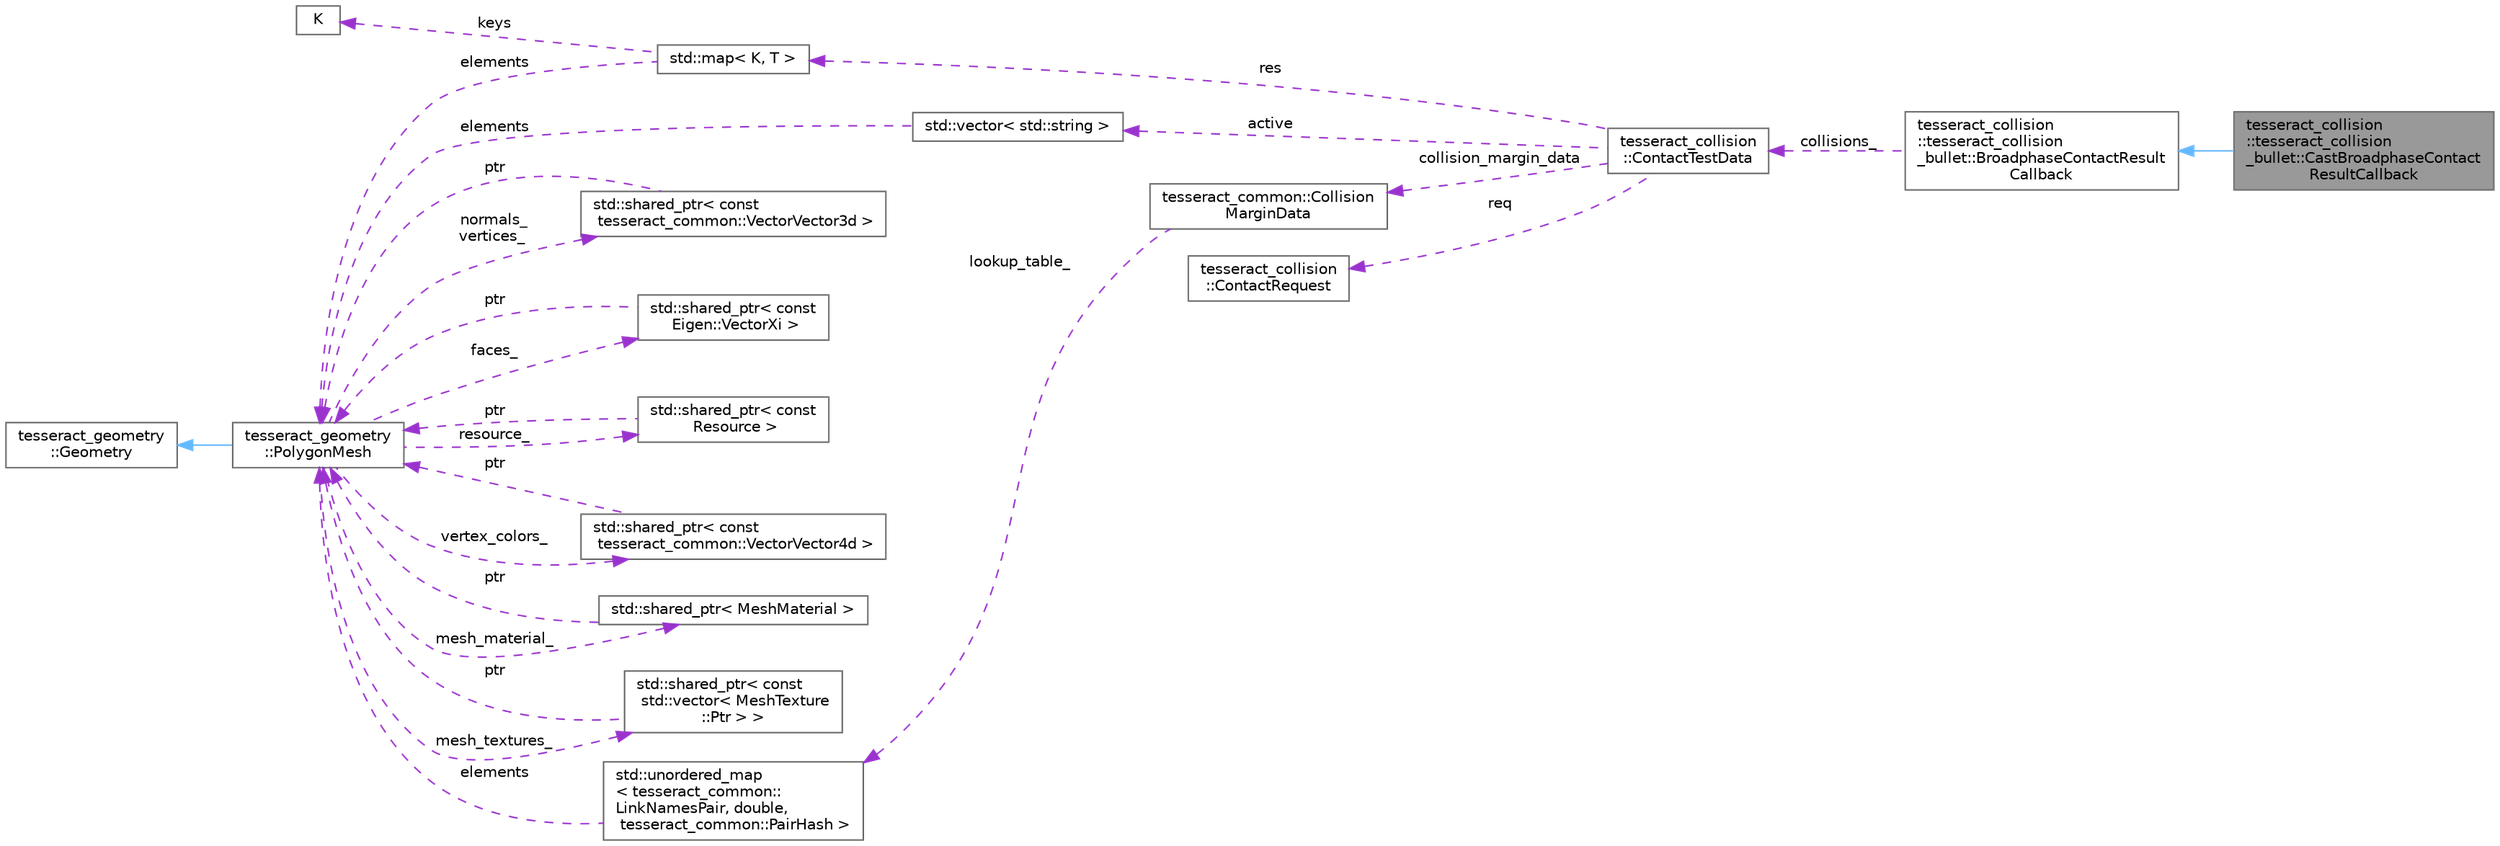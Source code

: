 digraph "tesseract_collision::tesseract_collision_bullet::CastBroadphaseContactResultCallback"
{
 // LATEX_PDF_SIZE
  bgcolor="transparent";
  edge [fontname=Helvetica,fontsize=10,labelfontname=Helvetica,labelfontsize=10];
  node [fontname=Helvetica,fontsize=10,shape=box,height=0.2,width=0.4];
  rankdir="LR";
  Node1 [label="tesseract_collision\l::tesseract_collision\l_bullet::CastBroadphaseContact\lResultCallback",height=0.2,width=0.4,color="gray40", fillcolor="grey60", style="filled", fontcolor="black",tooltip=" "];
  Node2 -> Node1 [dir="back",color="steelblue1",style="solid"];
  Node2 [label="tesseract_collision\l::tesseract_collision\l_bullet::BroadphaseContactResult\lCallback",height=0.2,width=0.4,color="gray40", fillcolor="white", style="filled",URL="$d6/d79/structtesseract__collision_1_1tesseract__collision__bullet_1_1BroadphaseContactResultCallback.html",tooltip="The BroadphaseContactResultCallback is used to report contact points."];
  Node3 -> Node2 [dir="back",color="darkorchid3",style="dashed",label=" collisions_" ];
  Node3 [label="tesseract_collision\l::ContactTestData",height=0.2,width=0.4,color="gray40", fillcolor="white", style="filled",URL="$d6/dbe/structtesseract__collision_1_1ContactTestData.html",tooltip="This data is intended only to be used internal to the collision checkers as a container and should no..."];
  Node4 -> Node3 [dir="back",color="darkorchid3",style="dashed",label=" active" ];
  Node4 [label="std::vector\< std::string \>",height=0.2,width=0.4,color="gray40", fillcolor="white", style="filled",tooltip=" "];
  Node5 -> Node4 [dir="back",color="darkorchid3",style="dashed",label=" elements" ];
  Node5 [label="tesseract_geometry\l::PolygonMesh",height=0.2,width=0.4,color="gray40", fillcolor="white", style="filled",URL="$d8/dc9/classtesseract__geometry_1_1PolygonMesh.html",tooltip=" "];
  Node6 -> Node5 [dir="back",color="steelblue1",style="solid"];
  Node6 [label="tesseract_geometry\l::Geometry",height=0.2,width=0.4,color="gray40", fillcolor="white", style="filled",URL="$df/d1a/classtesseract__geometry_1_1Geometry.html",tooltip=" "];
  Node7 -> Node5 [dir="back",color="darkorchid3",style="dashed",label=" normals_\nvertices_" ];
  Node7 [label="std::shared_ptr\< const\l tesseract_common::VectorVector3d \>",height=0.2,width=0.4,color="gray40", fillcolor="white", style="filled",tooltip=" "];
  Node5 -> Node7 [dir="back",color="darkorchid3",style="dashed",label=" ptr" ];
  Node8 -> Node5 [dir="back",color="darkorchid3",style="dashed",label=" faces_" ];
  Node8 [label="std::shared_ptr\< const\l Eigen::VectorXi \>",height=0.2,width=0.4,color="gray40", fillcolor="white", style="filled",tooltip=" "];
  Node5 -> Node8 [dir="back",color="darkorchid3",style="dashed",label=" ptr" ];
  Node9 -> Node5 [dir="back",color="darkorchid3",style="dashed",label=" resource_" ];
  Node9 [label="std::shared_ptr\< const\l Resource \>",height=0.2,width=0.4,color="gray40", fillcolor="white", style="filled",tooltip=" "];
  Node5 -> Node9 [dir="back",color="darkorchid3",style="dashed",label=" ptr" ];
  Node10 -> Node5 [dir="back",color="darkorchid3",style="dashed",label=" vertex_colors_" ];
  Node10 [label="std::shared_ptr\< const\l tesseract_common::VectorVector4d \>",height=0.2,width=0.4,color="gray40", fillcolor="white", style="filled",tooltip=" "];
  Node5 -> Node10 [dir="back",color="darkorchid3",style="dashed",label=" ptr" ];
  Node11 -> Node5 [dir="back",color="darkorchid3",style="dashed",label=" mesh_material_" ];
  Node11 [label="std::shared_ptr\< MeshMaterial \>",height=0.2,width=0.4,color="gray40", fillcolor="white", style="filled",tooltip=" "];
  Node5 -> Node11 [dir="back",color="darkorchid3",style="dashed",label=" ptr" ];
  Node12 -> Node5 [dir="back",color="darkorchid3",style="dashed",label=" mesh_textures_" ];
  Node12 [label="std::shared_ptr\< const\l std::vector\< MeshTexture\l::Ptr \> \>",height=0.2,width=0.4,color="gray40", fillcolor="white", style="filled",tooltip=" "];
  Node5 -> Node12 [dir="back",color="darkorchid3",style="dashed",label=" ptr" ];
  Node13 -> Node3 [dir="back",color="darkorchid3",style="dashed",label=" collision_margin_data" ];
  Node13 [label="tesseract_common::Collision\lMarginData",height=0.2,width=0.4,color="gray40", fillcolor="white", style="filled",URL="$d6/dc7/classtesseract__common_1_1CollisionMarginData.html",tooltip="Stores information about how the margins allowed between collision objects."];
  Node14 -> Node13 [dir="back",color="darkorchid3",style="dashed",label=" lookup_table_" ];
  Node14 [label="std::unordered_map\l\< tesseract_common::\lLinkNamesPair, double,\l tesseract_common::PairHash \>",height=0.2,width=0.4,color="gray40", fillcolor="white", style="filled",tooltip=" "];
  Node5 -> Node14 [dir="back",color="darkorchid3",style="dashed",label=" elements" ];
  Node15 -> Node3 [dir="back",color="darkorchid3",style="dashed",label=" req" ];
  Node15 [label="tesseract_collision\l::ContactRequest",height=0.2,width=0.4,color="gray40", fillcolor="white", style="filled",URL="$da/df6/structtesseract__collision_1_1ContactRequest.html",tooltip="The ContactRequest struct."];
  Node16 -> Node3 [dir="back",color="darkorchid3",style="dashed",label=" res" ];
  Node16 [label="std::map\< K, T \>",height=0.2,width=0.4,color="gray40", fillcolor="white", style="filled",tooltip=" "];
  Node17 -> Node16 [dir="back",color="darkorchid3",style="dashed",label=" keys" ];
  Node17 [label="K",height=0.2,width=0.4,color="gray40", fillcolor="white", style="filled",tooltip=" "];
  Node5 -> Node16 [dir="back",color="darkorchid3",style="dashed",label=" elements" ];
}

